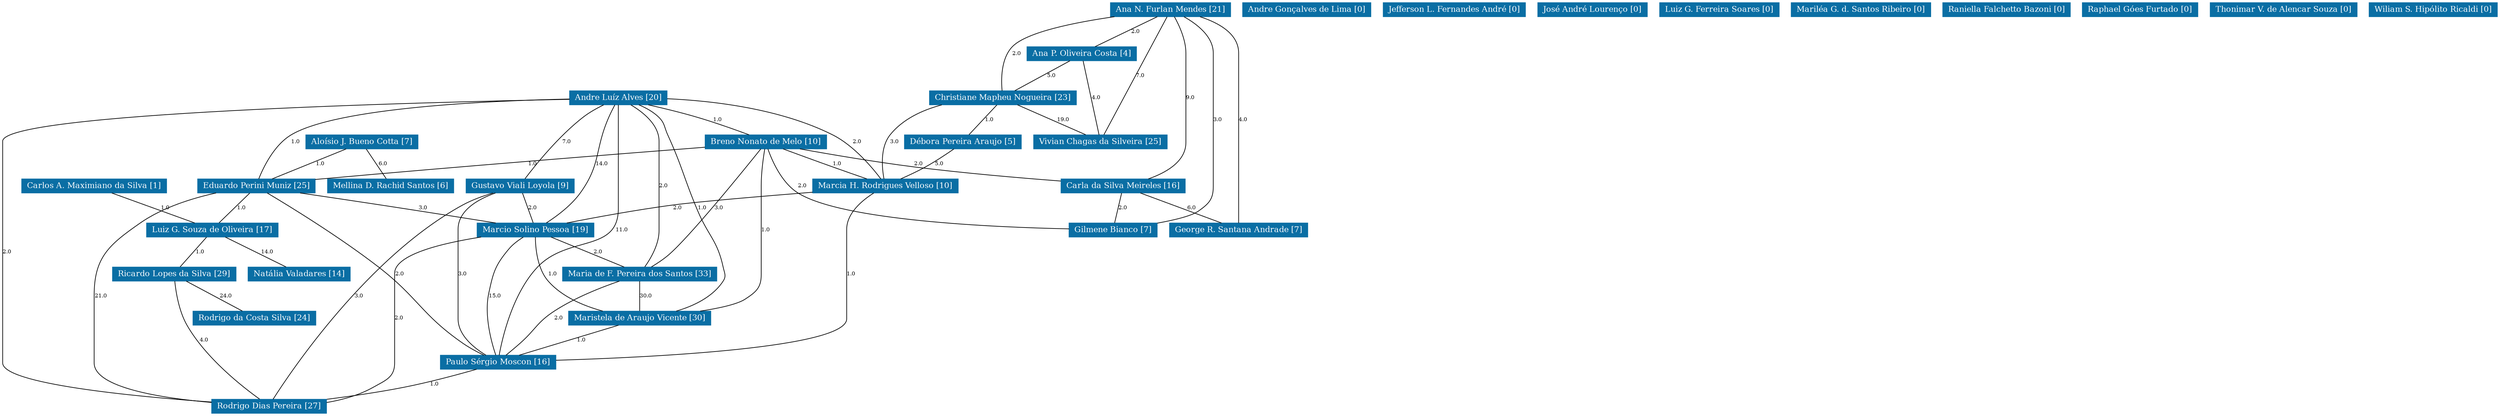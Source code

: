 strict graph grafo2 {
	graph [bb="0,0,2962,615",
		id=grafo2,
		overlap=False
	];
	node [fontsize=12,
		label="\N",
		shape=rectangle,
		style=filled
	];
	0	[URL="membro-3298545143757892.html",
		color="#0A6EA4",
		fontcolor="#FFFFFF",
		height=0.29167,
		label="Aloísio J. Bueno Cotta [7]",
		pos="443,406.5",
		width=1.9583];
	10	[URL="membro-8285018770645807.html",
		color="#0A6EA4",
		fontcolor="#FFFFFF",
		height=0.29167,
		label="Eduardo Perini Muniz [25]",
		pos="596,340.5",
		width=2];
	0 -- 10	[fontsize=8,
		label=1.0,
		lp="533,373.5",
		pos="465.91,395.92 494.75,383.85 544.02,363.24 572.94,351.15"];
	23	[URL="membro-9434564411683567.html",
		color="#0A6EA4",
		fontcolor="#FFFFFF",
		height=0.29167,
		label="Mellina D. Rachid Santos [6]",
		pos="428,340.5",
		width=2.1528];
	0 -- 23	[fontsize=8,
		label=6.0,
		lp="441,373.5",
		pos="440.72,395.78 437.9,383.75 433.13,363.38 430.3,351.31"];
	19	[URL="membro-2752782453011955.html",
		color="#0A6EA4",
		fontcolor="#FFFFFF",
		height=0.29167,
		label="Marcio Solino Pessoa [19]",
		pos="334,274.5",
		width=1.9722];
	10 -- 19	[fontsize=8,
		label=3.0,
		lp="406,307.5",
		pos="523.92,330.6 473.34,324.14 412.73,315.88 401,312 381.51,305.55 361.06,293.53 347.96,285.05"];
	25	[URL="membro-0422485640031962.html",
		color="#0A6EA4",
		fontcolor="#FFFFFF",
		height=0.29167,
		label="Paulo Sérgio Moscon [16]",
		pos="342,76.5",
		width=1.9583];
	10 -- 25	[fontsize=8,
		label=2.0,
		lp="595,208.5",
		pos="600.02,329.76 601.95,324.58 604.03,318.05 605,312 608.36,290.93 610.91,284.5 605,264 585.8,197.41 577.1,174.04 522,132 490.46,107.94 \
448.31,94.438 412.73,86.897"];
	30	[URL="membro-3414799692619699.html",
		color="#0A6EA4",
		fontcolor="#FFFFFF",
		height=0.29167,
		label="Rodrigo Dias Pereira [27]",
		pos="644,10.5",
		width=1.9306];
	10 -- 30	[fontsize=8,
		label=21.0,
		lp="720,175.5",
		pos="609.88,329.86 640.87,307.07 713,246.52 713,176.5 713,176.5 713,176.5 713,75.5 713,49.685 686.72,31.356 666.59,21.107"];
	16	[URL="membro-5722300748929381.html",
		color="#0A6EA4",
		fontcolor="#FFFFFF",
		height=0.29167,
		label="Luiz G. Souza de Oliveira [17]",
		pos="894,274.5",
		width=2.2778];
	10 -- 16	[fontsize=8,
		label=1.0,
		lp="760,307.5",
		pos="636.11,329.94 668.22,322.37 714.42,311.67 755,303 784.35,296.73 817.29,290.19 843.74,285.06"];
	19 -- 25	[fontsize=8,
		label=15.0,
		lp="234,175.5",
		pos="284.41,263.94 244.23,253.47 196.6,233.27 212,198 235.15,144.98 294.41,104.85 324.26,87.266"];
	19 -- 30	[fontsize=8,
		label=2.0,
		lp="550,142.5",
		pos="364.63,263.97 377.75,259.34 393.02,253.21 406,246 516.55,184.61 611.41,57.725 637.13,21.409"];
	20	[URL="membro-0376041929696875.html",
		color="#0A6EA4",
		fontcolor="#FFFFFF",
		height=0.29167,
		label="Maria de F. Pereira dos Santos [33]",
		pos="313,208.5",
		width=2.5417];
	19 -- 20	[fontsize=8,
		label=2.0,
		lp="330,241.5",
		pos="330.81,263.78 326.86,251.75 320.18,231.38 316.22,219.31"];
	22	[URL="membro-1832685910267156.html",
		color="#0A6EA4",
		fontcolor="#FFFFFF",
		height=0.29167,
		label="Maristela de Araujo Vicente [30]",
		pos="427,142.5",
		width=2.375];
	19 -- 22	[fontsize=8,
		label=1.0,
		lp="426,208.5",
		pos="356.42,263.99 374.62,255.08 399.41,239.97 413,219 426.34,198.42 427.74,168.42 427.47,153.17"];
	25 -- 30	[fontsize=8,
		label=1.0,
		lp="516,43.5",
		pos="386.89,65.988 443.9,53.905 541.73,33.172 598.87,21.065"];
	24	[URL="membro-3689867487273875.html",
		color="#0A6EA4",
		fontcolor="#FFFFFF",
		height=0.29167,
		label="Natália Valadares [14]",
		pos="848,208.5",
		width=1.6944];
	16 -- 24	[fontsize=8,
		label=14.0,
		lp="878,241.5",
		pos="885.37,263.83 880.9,258.67 875.47,252.14 871,246 864.56,237.16 857.99,226.53 853.52,219.03"];
	28	[URL="membro-2598314759854581.html",
		color="#0A6EA4",
		fontcolor="#FFFFFF",
		height=0.29167,
		label="Ricardo Lopes da Silva [29]",
		pos="1002,208.5",
		width=2.0833];
	16 -- 28	[fontsize=8,
		label=1.0,
		lp="959,241.5",
		pos="910.4,263.78 930.82,251.68 965.47,231.15 985.8,219.1"];
	20 -- 25	[fontsize=8,
		label=2.0,
		lp="327,142.5",
		pos="313.44,197.6 314.26,183.05 316.46,155.11 322,132 325.85,115.93 332.98,98.08 337.6,87.329"];
	20 -- 22	[fontsize=8,
		label=30.0,
		lp="384,175.5",
		pos="330.31,197.78 351.87,185.68 388.44,165.15 409.9,153.1"];
	22 -- 25	[fontsize=8,
		label=1.0,
		lp="395,109.5",
		pos="414.09,131.78 398.02,119.68 370.75,99.146 354.75,87.102"];
	28 -- 30	[fontsize=8,
		label=4.0,
		lp="970,109.5",
		pos="1002.4,197.85 1002.6,182.08 1000.7,150.7 984,132 914.45,54.101 791.25,26.558 713.8,16.821"];
	29	[URL="membro-7120418895468591.html",
		color="#0A6EA4",
		fontcolor="#FFFFFF",
		height=0.29167,
		label="Rodrigo da Costa Silva [24]",
		pos="900,142.5",
		width=2.0694];
	28 -- 29	[fontsize=8,
		label=24.0,
		lp="964,175.5",
		pos="986.51,197.78 967.23,185.68 934.5,165.15 915.3,153.1"];
	1	[URL="membro-8266113579775016.html",
		color="#0A6EA4",
		fontcolor="#FFFFFF",
		height=0.29167,
		label="Ana N. Furlan Mendes [21]",
		pos="1313,604.5",
		width=2.0694];
	2	[URL="membro-0380297522790929.html",
		color="#0A6EA4",
		fontcolor="#FFFFFF",
		height=0.29167,
		label="Ana P. Oliveira Costa [4]",
		pos="1194,538.5",
		width=1.8889];
	1 -- 2	[fontsize=8,
		label=2.0,
		lp="1265,571.5",
		pos="1295.2,593.92 1272.8,581.85 1234.4,561.24 1211.9,549.15"];
	6	[URL="membro-9685470701740945.html",
		color="#0A6EA4",
		fontcolor="#FFFFFF",
		height=0.29167,
		label="Carla da Silva Meireles [16]",
		pos="1272,340.5",
		width=2.0694];
	1 -- 6	[fontsize=8,
		label=9.0,
		lp="1341,472.5",
		pos="1318.8,593.91 1325.6,581.72 1336,559.81 1336,539.5 1336,539.5 1336,539.5 1336,405.5 1336,380.36 1311,361.64 1292.2,351.14"];
	8	[URL="membro-2522406207908377.html",
		color="#0A6EA4",
		fontcolor="#FFFFFF",
		height=0.29167,
		label="Christiane Mapheu Nogueira [23]",
		pos="1098,472.5",
		width=2.4444];
	1 -- 8	[fontsize=8,
		label=2.0,
		lp="1112,538.5",
		pos="1245.7,593.98 1192.8,585.05 1125.2,569.94 1107,549 1090.9,530.47 1093.4,499.01 1096,483.19"];
	11	[URL="membro-1419428893704446.html",
		color="#0A6EA4",
		fontcolor="#FFFFFF",
		height=0.29167,
		label="George R. Santana Andrade [7]",
		pos="1430,274.5",
		width=2.3194];
	1 -- 11	[fontsize=8,
		label=4.0,
		lp="1437,439.5",
		pos="1372.8,593.92 1402.5,585.4 1432,569.41 1432,539.5 1432,539.5 1432,539.5 1432,339.5 1432,320.16 1431.1,297.54 1430.5,285.04"];
	12	[URL="membro-0111900440522917.html",
		color="#0A6EA4",
		fontcolor="#FFFFFF",
		height=0.29167,
		label="Gilmene Bianco [7]",
		pos="1272,274.5",
		width=1.5278];
	1 -- 12	[fontsize=8,
		label=3.0,
		lp="1379,439.5",
		pos="1332,593.81 1349.9,583.16 1374,564.21 1374,539.5 1374,539.5 1374,539.5 1374,339.5 1374,310.34 1343.7,293.95 1316.1,285.08"];
	32	[URL="membro-0811158352700883.html",
		color="#0A6EA4",
		fontcolor="#FFFFFF",
		height=0.29167,
		label="Vivian Chagas da Silveira [25]",
		pos="1227,406.5",
		width=2.25];
	1 -- 32	[fontsize=8,
		label=7.0,
		lp="1275,505.5",
		pos="1308.7,593.78 1294.1,560.41 1246,450.74 1231.3,417.28"];
	2 -- 8	[fontsize=8,
		label=5.0,
		lp="1156,505.5",
		pos="1179.4,527.78 1161.3,515.68 1130.5,495.15 1112.4,483.1"];
	2 -- 32	[fontsize=8,
		label=4.0,
		lp="1217,472.5",
		pos="1196.5,527.73 1202.6,503.52 1218.5,440.99 1224.6,417.03"];
	6 -- 11	[fontsize=8,
		label=6.0,
		lp="1365,307.5",
		pos="1295.7,329.92 1325.5,317.82 1376.6,297.12 1406.4,285.04"];
	6 -- 12	[fontsize=8,
		label=2.0,
		lp="1277,307.5",
		pos="1272,329.78 1272,317.75 1272,297.38 1272,285.31"];
	8 -- 32	[fontsize=8,
		label=19.0,
		lp="1177,439.5",
		pos="1117.3,461.92 1141.6,449.85 1183.2,429.24 1207.6,417.15"];
	18	[URL="membro-9991164750729669.html",
		color="#0A6EA4",
		fontcolor="#FFFFFF",
		height=0.29167,
		label="Marcia H. Rodrigues Velloso [10]",
		pos="850,340.5",
		width=2.4583];
	8 -- 18	[fontsize=8,
		label=3.0,
		lp="974,406.5",
		pos="1071.7,461.87 1045.2,451.83 1003.5,435.05 969,417 958.38,411.44 894.27,370.14 864.8,351.08"];
	9	[URL="membro-9664531819814847.html",
		color="#0A6EA4",
		fontcolor="#FFFFFF",
		height=0.29167,
		label="Débora Pereira Araujo [5]",
		pos="1058,406.5",
		width=1.9444];
	8 -- 9	[fontsize=8,
		label=1.0,
		lp="1085,439.5",
		pos="1091.9,461.78 1084.4,449.75 1071.7,429.38 1064.1,417.31"];
	18 -- 19	[fontsize=8,
		label=2.0,
		lp="792,307.5",
		pos="828.69,329.9 805.71,319.62 771.52,304.56 765,303 698.73,287.16 509.32,279.95 405.01,277.1"];
	18 -- 25	[fontsize=8,
		label=1.0,
		lp="771,208.5",
		pos="840.88,329.82 831.05,319.2 815.2,301.47 803,285 785.17,260.92 756.25,187.13 731,171 678.88,137.7 652.15,171.08 593,153 547.38,139.05 \
542.29,119.99 497,105 470.02,96.069 439.38,89.856 412.5,85.627"];
	9 -- 18	[fontsize=8,
		label=5.0,
		lp="1034,373.5",
		pos="1049.5,395.76 1041.5,387.27 1028.7,375.35 1015,369 999.92,362 965.32,355.76 931.68,351"];
	3	[URL="membro-4496654673061366.html",
		color="#0A6EA4",
		fontcolor="#FFFFFF",
		height=0.29167,
		label="Andre Gonçalves de Lima [0]",
		pos="1484,604.5",
		width=2.1944];
	4	[URL="membro-5320330508972933.html",
		color="#0A6EA4",
		fontcolor="#FFFFFF",
		height=0.29167,
		label="Andre Luíz Alves [20]",
		pos="226,472.5",
		width=1.7222];
	4 -- 10	[fontsize=8,
		label=1.0,
		lp="556,406.5",
		pos="288.19,470.99 350.92,468.07 448.83,456.74 523,417 553.21,400.81 578.42,367.68 589.68,351.22"];
	4 -- 19	[fontsize=8,
		label=14.0,
		lp="151,373.5",
		pos="213.09,461.66 183.34,437.8 115,375.47 149,330 164.24,309.62 226.6,294.23 274.76,285.09"];
	4 -- 25	[fontsize=8,
		label=11.0,
		lp="53,274.5",
		pos="166.56,461.97 114.13,451.82 46,433.62 46,407.5 46,407.5 46,407.5 46,141.5 46,95.561 183.93,82.518 271.48,78.866"];
	4 -- 30	[fontsize=8,
		label=2.0,
		lp="5,241.5",
		pos="163.95,466.12 97.041,458.56 0,441.7 0,407.5 0,407.5 0,407.5 0,75.5 0,18.269 407.94,11.597 574.47,11.258"];
	4 -- 20	[fontsize=8,
		label=2.0,
		lp="97,340.5",
		pos="163.71,465.29 128.71,457.96 92,442.05 92,407.5 92,407.5 92,407.5 92,273.5 92,244.74 161.93,228.08 223.11,219.02"];
	4 -- 22	[fontsize=8,
		label=1.0,
		lp="424,307.5",
		pos="230.96,461.82 244.69,436.05 285.83,365.36 341,330 368.04,312.66 388.28,334.7 411,312 453.49,269.55 436.17,239.94 440,180 440.25,\
176.01 440.88,174.9 440,171 438.59,164.71 435.57,158.17 432.8,153.05"];
	4 -- 18	[fontsize=8,
		label=2.0,
		lp="679,406.5",
		pos="288.2,467.79 340.73,463.96 417.75,456.71 484,444 612.31,419.37 761.08,371.52 821.91,351.11"];
	5	[URL="membro-3410912882231783.html",
		color="#0A6EA4",
		fontcolor="#FFFFFF",
		height=0.29167,
		label="Breno Nonato de Melo [10]",
		pos="850,406.5",
		width=2.0694];
	4 -- 5	[fontsize=8,
		label=1.0,
		lp="794,439.5",
		pos="288.17,470.96 409.45,469.48 673.5,464 762,444 787.33,438.28 814.69,425.85 832.06,417.09"];
	13	[URL="membro-6464661567161861.html",
		color="#0A6EA4",
		fontcolor="#FFFFFF",
		height=0.29167,
		label="Gustavo Viali Loyola [9]",
		pos="226,340.5",
		width=1.875];
	4 -- 13	[fontsize=8,
		label=7.0,
		lp="231,406.5",
		pos="226,461.73 226,437.52 226,374.99 226,351.03"];
	5 -- 10	[fontsize=8,
		label=1.0,
		lp="677,373.5",
		pos="775.34,396.19 735.62,390.8 691.12,383.92 672,378 650.47,371.33 627.34,359.47 612.33,351.09"];
	5 -- 20	[fontsize=8,
		label=3.0,
		lp="651,307.5",
		pos="775.18,398.01 756.3,393.92 736.67,387.64 720,378 695.21,363.66 700.96,345.7 677,330 579.84,266.34 446.01,233.48 370.64,219.01"];
	5 -- 22	[fontsize=8,
		label=1.0,
		lp="720,274.5",
		pos="824.3,395.86 803.08,386.86 773.26,371.71 753,351 689.6,286.19 731.83,222.19 657,171 644.99,162.78 573.03,155.07 512.75,149.91"];
	5 -- 6	[fontsize=8,
		label=2.0,
		lp="1006,373.5",
		pos="883.61,395.96 914.03,387.67 960.18,375.93 1001,369 1080.7,355.47 1101.6,359.24 1182,351 1187,350.49 1192.2,349.95 1197.4,349.41"];
	5 -- 12	[fontsize=8,
		label=2.0,
		lp="1183,340.5",
		pos="872.49,395.93 893.45,387.43 925.78,375.4 955,369 1036.1,351.24 1061.9,376.31 1141,351 1147.2,349.02 1222.2,304.94 1255.8,285.07"];
	5 -- 18	[fontsize=8,
		label=1.0,
		lp="855,373.5",
		pos="850,395.78 850,383.75 850,363.38 850,351.31"];
	13 -- 19	[fontsize=8,
		label=2.0,
		lp="292,307.5",
		pos="242.4,329.78 262.82,317.68 297.47,297.15 317.8,285.1"];
	13 -- 25	[fontsize=8,
		label=3.0,
		lp="160,208.5",
		pos="202.36,329.88 181.7,319.72 155,301.55 155,275.5 155,275.5 155,275.5 155,141.5 155,114.82 224,96.939 278.17,87.011"];
	13 -- 30	[fontsize=8,
		label=3.0,
		lp="562,175.5",
		pos="293.71,333.05 349.36,327.33 420.94,318.85 433,312 543.17,249.45 535.08,190.6 608,87 619.99,69.965 625.36,66.956 634,48 637.98,39.271 \
640.67,28.627 642.25,21.091"];
	7	[URL="membro-6667248292479031.html",
		color="#0A6EA4",
		fontcolor="#FFFFFF",
		height=0.29167,
		label="Carlos A. Maximiano da Silva [1]",
		pos="1044,340.5",
		width=2.4444];
	7 -- 16	[fontsize=8,
		label=1.0,
		lp="982,307.5",
		pos="1021.5,329.92 993.27,317.85 944.96,297.24 916.61,285.15"];
	14	[URL="membro-6632598745671715.html",
		color="#0A6EA4",
		fontcolor="#FFFFFF",
		height=0.29167,
		label="Jefferson L. Fernandes André [0]",
		pos="1668,604.5",
		width=2.4028];
	15	[URL="membro-2699117520955351.html",
		color="#0A6EA4",
		fontcolor="#FFFFFF",
		height=0.29167,
		label="José André Lourenço [0]",
		pos="1840,604.5",
		width=1.8611];
	17	[URL="membro-4517059757920195.html",
		color="#0A6EA4",
		fontcolor="#FFFFFF",
		height=0.29167,
		label="Luiz G. Ferreira Soares [0]",
		pos="1997,604.5",
		width=2];
	21	[URL="membro-6838038881434963.html",
		color="#0A6EA4",
		fontcolor="#FFFFFF",
		height=0.29167,
		label="Mariléa G. d. Santos Ribeiro [0]",
		pos="2172,604.5",
		width=2.3472];
	26	[URL="membro-3349837205962461.html",
		color="#0A6EA4",
		fontcolor="#FFFFFF",
		height=0.29167,
		label="Raniella Falchetto Bazoni [0]",
		pos="2352,604.5",
		width=2.1528];
	27	[URL="membro-7034365539639197.html",
		color="#0A6EA4",
		fontcolor="#FFFFFF",
		height=0.29167,
		label="Raphael Góes Furtado [0]",
		pos="2518,604.5",
		width=1.9444];
	31	[URL="membro-6095468454824366.html",
		color="#0A6EA4",
		fontcolor="#FFFFFF",
		height=0.29167,
		label="Thonimar V. de Alencar Souza [0]",
		pos="2696,604.5",
		width=2.4861];
	33	[URL="membro-0293080746483402.html",
		color="#0A6EA4",
		fontcolor="#FFFFFF",
		height=0.29167,
		label="Wiliam S. Hipólito Ricaldi [0]",
		pos="2883,604.5",
		width=2.1944];
}

